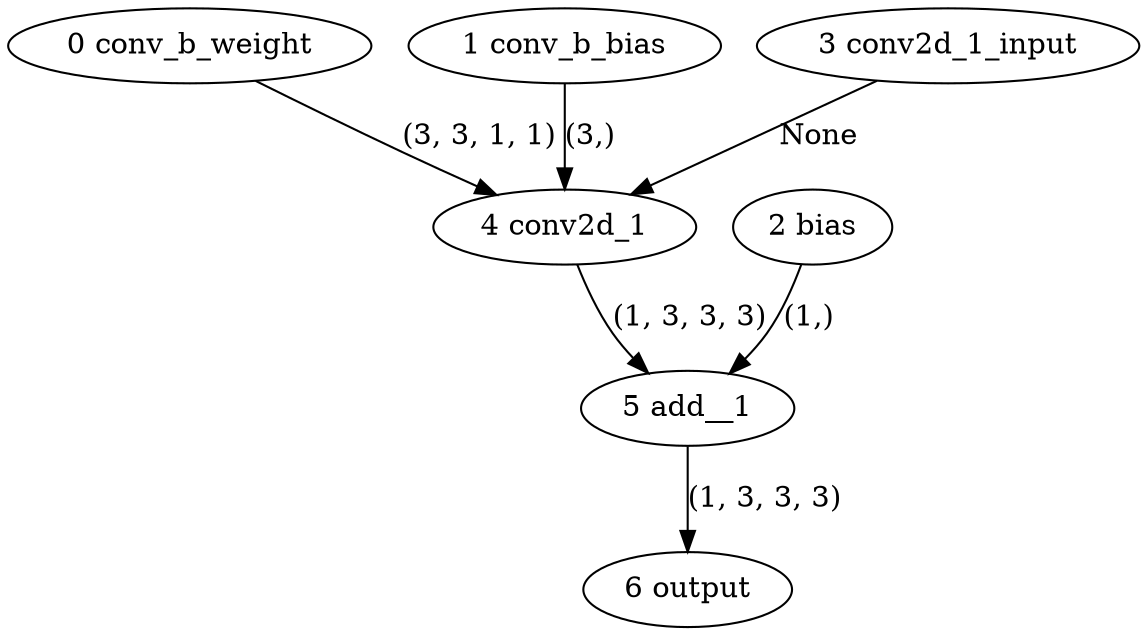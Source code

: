 strict digraph  {
"0 conv_b_weight" [id=0, type=get_attr];
"1 conv_b_bias" [id=1, type=get_attr];
"2 bias" [id=2, type=get_attr];
"3 conv2d_1_input" [id=3, type=input];
"4 conv2d_1" [id=4, type=conv2d];
"5 add__1" [id=5, type=add_];
"6 output" [id=6, type=output];
"0 conv_b_weight" -> "4 conv2d_1"  [label="(3, 3, 1, 1)", style=solid];
"1 conv_b_bias" -> "4 conv2d_1"  [label="(3,)", style=solid];
"2 bias" -> "5 add__1"  [label="(1,)", style=solid];
"3 conv2d_1_input" -> "4 conv2d_1"  [label=None, style=solid];
"4 conv2d_1" -> "5 add__1"  [label="(1, 3, 3, 3)", style=solid];
"5 add__1" -> "6 output"  [label="(1, 3, 3, 3)", style=solid];
}
